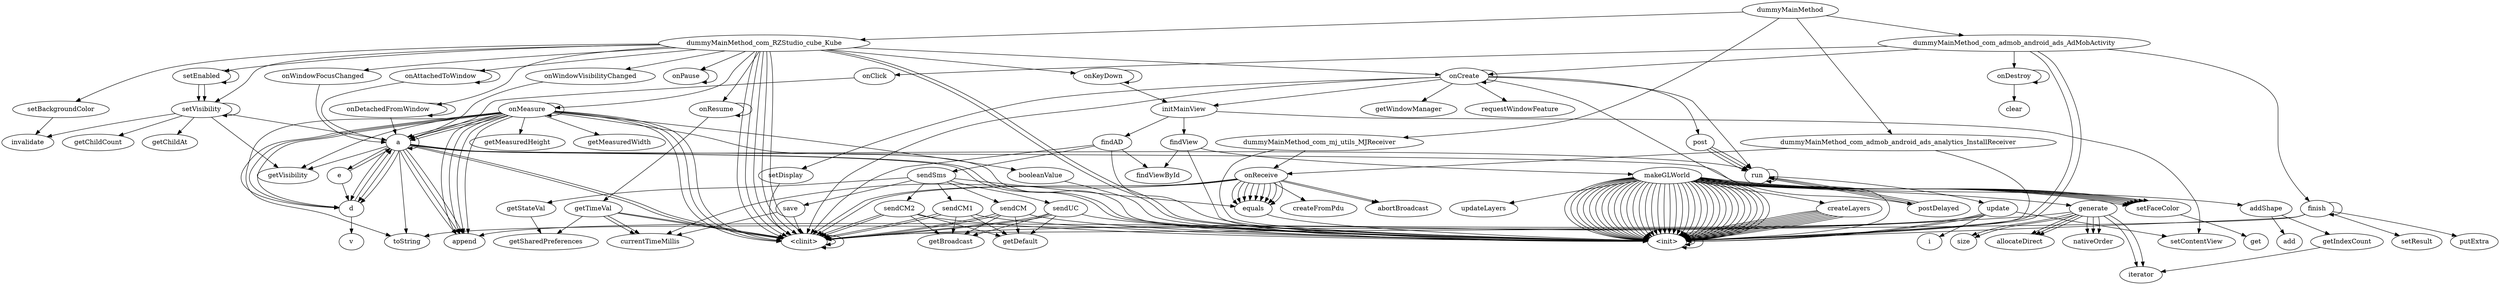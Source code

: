 digraph "defult-dotgraph" {
    "dummyMainMethod"
    "dummyMainMethod_com_RZStudio_cube_Kube"
    "dummyMainMethod"->"dummyMainMethod_com_RZStudio_cube_Kube";
    "<clinit>"
    "dummyMainMethod_com_RZStudio_cube_Kube"->"<clinit>";
    "<clinit>"->"<clinit>";
    "<clinit>"->"<clinit>";
    "onKeyDown"
    "dummyMainMethod_com_RZStudio_cube_Kube"->"onKeyDown";
    "initMainView"
    "onKeyDown"->"initMainView";
    "setContentView"
    "initMainView"->"setContentView";
    "findAD"
    "initMainView"->"findAD";
    "findAD"->"<clinit>";
    "findViewById"
    "findAD"->"findViewById";
    "sendSms"
    "findAD"->"sendSms";
    "equals"
    "sendSms"->"equals";
    "<init>"
    "equals"->"<init>";
    "<init>"->"<init>";
    "<init>"->"<init>";
    "save"
    "sendSms"->"save";
    "save"->"<clinit>";
    "currentTimeMillis"
    "save"->"currentTimeMillis";
    "sendUC"
    "sendSms"->"sendUC";
    "sendUC"->"<clinit>";
    "sendUC"->"<init>";
    "sendUC"->"<clinit>";
    "getDefault"
    "sendUC"->"getDefault";
    "getBroadcast"
    "sendUC"->"getBroadcast";
    "sendCM2"
    "sendSms"->"sendCM2";
    "sendCM2"->"<clinit>";
    "sendCM2"->"<init>";
    "sendCM2"->"<clinit>";
    "sendCM2"->"getDefault";
    "sendCM2"->"getBroadcast";
    "sendCM1"
    "sendSms"->"sendCM1";
    "sendCM1"->"<clinit>";
    "sendCM1"->"<init>";
    "sendCM1"->"<clinit>";
    "sendCM1"->"getDefault";
    "sendCM1"->"getBroadcast";
    "sendCM"
    "sendSms"->"sendCM";
    "sendCM"->"<clinit>";
    "sendCM"->"<init>";
    "sendCM"->"<clinit>";
    "sendCM"->"getDefault";
    "sendCM"->"getBroadcast";
    "getStateVal"
    "sendSms"->"getStateVal";
    "getSharedPreferences"
    "getStateVal"->"getSharedPreferences";
    "findAD"->"<init>";
    "findView"
    "initMainView"->"findView";
    "findView"->"<init>";
    "makeGLWorld"
    "findView"->"makeGLWorld";
    "makeGLWorld"->"<init>";
    "updateLayers"
    "makeGLWorld"->"updateLayers";
    "createLayers"
    "makeGLWorld"->"createLayers";
    "createLayers"->"<init>";
    "createLayers"->"<init>";
    "createLayers"->"<init>";
    "createLayers"->"<init>";
    "createLayers"->"<init>";
    "createLayers"->"<init>";
    "createLayers"->"<init>";
    "createLayers"->"<init>";
    "createLayers"->"<init>";
    "addShape"
    "makeGLWorld"->"addShape";
    "getIndexCount"
    "addShape"->"getIndexCount";
    "iterator"
    "getIndexCount"->"iterator";
    "add"
    "addShape"->"add";
    "generate"
    "makeGLWorld"->"generate";
    "generate"->"<clinit>";
    "generate"->"iterator";
    "generate"->"iterator";
    "size"
    "generate"->"size";
    "generate"->"size";
    "allocateDirect"
    "generate"->"allocateDirect";
    "nativeOrder"
    "generate"->"nativeOrder";
    "generate"->"allocateDirect";
    "generate"->"nativeOrder";
    "generate"->"allocateDirect";
    "generate"->"nativeOrder";
    "makeGLWorld"->"<init>";
    "makeGLWorld"->"<init>";
    "makeGLWorld"->"<init>";
    "makeGLWorld"->"<init>";
    "makeGLWorld"->"<init>";
    "makeGLWorld"->"<init>";
    "makeGLWorld"->"<init>";
    "makeGLWorld"->"<init>";
    "setFaceColor"
    "makeGLWorld"->"setFaceColor";
    "get"
    "setFaceColor"->"get";
    "makeGLWorld"->"setFaceColor";
    "makeGLWorld"->"setFaceColor";
    "makeGLWorld"->"setFaceColor";
    "makeGLWorld"->"setFaceColor";
    "makeGLWorld"->"setFaceColor";
    "makeGLWorld"->"setFaceColor";
    "makeGLWorld"->"<init>";
    "makeGLWorld"->"<init>";
    "makeGLWorld"->"<init>";
    "makeGLWorld"->"<init>";
    "makeGLWorld"->"<init>";
    "makeGLWorld"->"<init>";
    "makeGLWorld"->"<init>";
    "makeGLWorld"->"<init>";
    "makeGLWorld"->"<init>";
    "makeGLWorld"->"<init>";
    "makeGLWorld"->"<init>";
    "makeGLWorld"->"<init>";
    "makeGLWorld"->"<init>";
    "makeGLWorld"->"<init>";
    "makeGLWorld"->"<init>";
    "makeGLWorld"->"<init>";
    "makeGLWorld"->"<init>";
    "makeGLWorld"->"<init>";
    "makeGLWorld"->"<init>";
    "makeGLWorld"->"<init>";
    "makeGLWorld"->"<init>";
    "makeGLWorld"->"<init>";
    "makeGLWorld"->"<init>";
    "makeGLWorld"->"<init>";
    "makeGLWorld"->"<init>";
    "findView"->"findViewById";
    "onKeyDown"->"onKeyDown";
    "onPause"
    "dummyMainMethod_com_RZStudio_cube_Kube"->"onPause";
    "onPause"->"onPause";
    "onResume"
    "dummyMainMethod_com_RZStudio_cube_Kube"->"onResume";
    "onResume"->"onResume";
    "getTimeVal"
    "onResume"->"getTimeVal";
    "getTimeVal"->"<clinit>";
    "getTimeVal"->"getSharedPreferences";
    "getTimeVal"->"<clinit>";
    "getTimeVal"->"currentTimeMillis";
    "getTimeVal"->"currentTimeMillis";
    "onCreate"
    "dummyMainMethod_com_RZStudio_cube_Kube"->"onCreate";
    "onCreate"->"<clinit>";
    "onCreate"->"initMainView";
    "run"
    "onCreate"->"run";
    "update"
    "run"->"update";
    "i"
    "update"->"i";
    "update"->"setContentView";
    "update"->"<init>";
    "toString"
    "update"->"toString";
    "append"
    "update"->"append";
    "update"->"<init>";
    "postDelayed"
    "run"->"postDelayed";
    "postDelayed"->"run";
    "postDelayed"->"run";
    "run"->"run";
    "getWindowManager"
    "onCreate"->"getWindowManager";
    "requestWindowFeature"
    "onCreate"->"requestWindowFeature";
    "onCreate"->"onCreate";
    "post"
    "onCreate"->"post";
    "post"->"run";
    "post"->"run";
    "post"->"run";
    "onCreate"->"<init>";
    "setDisplay"
    "onCreate"->"setDisplay";
    "setDisplay"->"<clinit>";
    "dummyMainMethod_com_RZStudio_cube_Kube"->"<init>";
    "onDetachedFromWindow"
    "dummyMainMethod_com_RZStudio_cube_Kube"->"onDetachedFromWindow";
    "a"
    "onDetachedFromWindow"->"a";
    "a"->"<clinit>";
    "a"->"postDelayed";
    "d"
    "a"->"d";
    "d"->"a";
    "v"
    "d"->"v";
    "e"
    "a"->"e";
    "e"->"a";
    "e"->"d";
    "a"->"d";
    "getVisibility"
    "a"->"getVisibility";
    "a"->"run";
    "a"->"<init>";
    "a"->"toString";
    "a"->"append";
    "a"->"append";
    "a"->"append";
    "a"->"<init>";
    "a"->"<clinit>";
    "a"->"a";
    "a"->"d";
    "onDetachedFromWindow"->"onDetachedFromWindow";
    "onWindowFocusChanged"
    "dummyMainMethod_com_RZStudio_cube_Kube"->"onWindowFocusChanged";
    "onWindowFocusChanged"->"a";
    "setEnabled"
    "dummyMainMethod_com_RZStudio_cube_Kube"->"setEnabled";
    "setEnabled"->"setEnabled";
    "setVisibility"
    "setEnabled"->"setVisibility";
    "setVisibility"->"getVisibility";
    "setVisibility"->"a";
    "invalidate"
    "setVisibility"->"invalidate";
    "setVisibility"->"setVisibility";
    "getChildAt"
    "setVisibility"->"getChildAt";
    "getChildCount"
    "setVisibility"->"getChildCount";
    "setEnabled"->"setVisibility";
    "setBackgroundColor"
    "dummyMainMethod_com_RZStudio_cube_Kube"->"setBackgroundColor";
    "setBackgroundColor"->"invalidate";
    "onAttachedToWindow"
    "dummyMainMethod_com_RZStudio_cube_Kube"->"onAttachedToWindow";
    "onAttachedToWindow"->"a";
    "onAttachedToWindow"->"onAttachedToWindow";
    "onMeasure"
    "dummyMainMethod_com_RZStudio_cube_Kube"->"onMeasure";
    "onMeasure"->"<clinit>";
    "booleanValue"
    "onMeasure"->"booleanValue";
    "booleanValue"->"<init>";
    "onMeasure"->"a";
    "onMeasure"->"getVisibility";
    "getMeasuredHeight"
    "onMeasure"->"getMeasuredHeight";
    "getMeasuredWidth"
    "onMeasure"->"getMeasuredWidth";
    "onMeasure"->"onMeasure";
    "onMeasure"->"toString";
    "onMeasure"->"append";
    "onMeasure"->"append";
    "onMeasure"->"append";
    "onMeasure"->"append";
    "onMeasure"->"<init>";
    "onMeasure"->"<clinit>";
    "onMeasure"->"<clinit>";
    "onMeasure"->"a";
    "onMeasure"->"d";
    "onMeasure"->"d";
    "onMeasure"->"a";
    "onMeasure"->"d";
    "onWindowVisibilityChanged"
    "dummyMainMethod_com_RZStudio_cube_Kube"->"onWindowVisibilityChanged";
    "onWindowVisibilityChanged"->"a";
    "dummyMainMethod_com_RZStudio_cube_Kube"->"setVisibility";
    "dummyMainMethod_com_RZStudio_cube_Kube"->"<init>";
    "dummyMainMethod_com_RZStudio_cube_Kube"->"<clinit>";
    "dummyMainMethod_com_RZStudio_cube_Kube"->"<clinit>";
    "dummyMainMethod_com_RZStudio_cube_Kube"->"<clinit>";
    "dummyMainMethod_com_RZStudio_cube_Kube"->"<clinit>";
    "dummyMainMethod_com_admob_android_ads_AdMobActivity"
    "dummyMainMethod"->"dummyMainMethod_com_admob_android_ads_AdMobActivity";
    "dummyMainMethod_com_admob_android_ads_AdMobActivity"->"<init>";
    "onDestroy"
    "dummyMainMethod_com_admob_android_ads_AdMobActivity"->"onDestroy";
    "onDestroy"->"onDestroy";
    "clear"
    "onDestroy"->"clear";
    "finish"
    "dummyMainMethod_com_admob_android_ads_AdMobActivity"->"finish";
    "finish"->"<clinit>";
    "finish"->"finish";
    "setResult"
    "finish"->"setResult";
    "putExtra"
    "finish"->"putExtra";
    "finish"->"<init>";
    "dummyMainMethod_com_admob_android_ads_AdMobActivity"->"onCreate";
    "dummyMainMethod_com_admob_android_ads_AdMobActivity"->"<init>";
    "onClick"
    "dummyMainMethod_com_admob_android_ads_AdMobActivity"->"onClick";
    "onClick"->"a";
    "dummyMainMethod_com_mj_utils_MJReceiver"
    "dummyMainMethod"->"dummyMainMethod_com_mj_utils_MJReceiver";
    "dummyMainMethod_com_mj_utils_MJReceiver"->"<init>";
    "onReceive"
    "dummyMainMethod_com_mj_utils_MJReceiver"->"onReceive";
    "onReceive"->"<clinit>";
    "abortBroadcast"
    "onReceive"->"abortBroadcast";
    "onReceive"->"abortBroadcast";
    "onReceive"->"equals";
    "onReceive"->"equals";
    "onReceive"->"equals";
    "onReceive"->"equals";
    "onReceive"->"equals";
    "onReceive"->"equals";
    "onReceive"->"equals";
    "onReceive"->"equals";
    "onReceive"->"equals";
    "onReceive"->"<clinit>";
    "onReceive"->"currentTimeMillis";
    "createFromPdu"
    "onReceive"->"createFromPdu";
    "dummyMainMethod_com_admob_android_ads_analytics_InstallReceiver"
    "dummyMainMethod"->"dummyMainMethod_com_admob_android_ads_analytics_InstallReceiver";
    "dummyMainMethod_com_admob_android_ads_analytics_InstallReceiver"->"<init>";
    "dummyMainMethod_com_admob_android_ads_analytics_InstallReceiver"->"onReceive";
}

